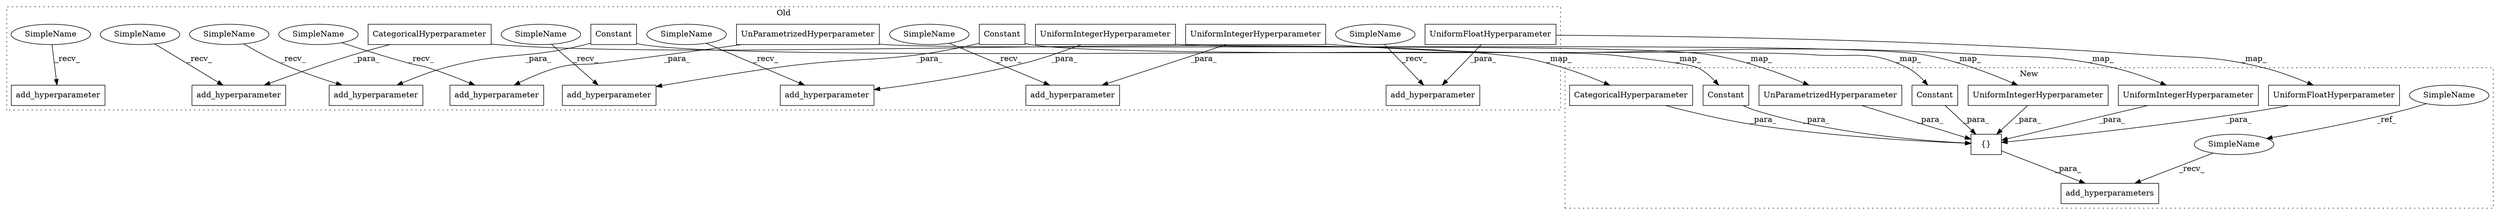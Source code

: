 digraph G {
subgraph cluster0 {
1 [label="CategoricalHyperparameter" a="32" s="3535,3610" l="26,1" shape="box"];
3 [label="add_hyperparameter" a="32" s="3516,3611" l="19,1" shape="box"];
7 [label="add_hyperparameter" a="32" s="3766,3836" l="19,1" shape="box"];
8 [label="UniformFloatHyperparameter" a="32" s="3785,3835" l="27,1" shape="box"];
10 [label="add_hyperparameter" a="32" s="4075,4134" l="19,1" shape="box"];
11 [label="Constant" a="32" s="4094,4133" l="9,1" shape="box"];
13 [label="add_hyperparameter" a="32" s="3630,3676" l="19,1" shape="box"];
14 [label="Constant" a="32" s="3649,3675" l="9,1" shape="box"];
16 [label="add_hyperparameter" a="32" s="4159,4231" l="19,1" shape="box"];
17 [label="UnParametrizedHyperparameter" a="32" s="4178,4230" l="29,1" shape="box"];
19 [label="add_hyperparameter" a="32" s="3864,3939" l="19,1" shape="box"];
21 [label="UniformIntegerHyperparameter" a="32" s="3883,3938" l="29,1" shape="box"];
22 [label="add_hyperparameter" a="32" s="3966,4040" l="19,1" shape="box"];
23 [label="UniformIntegerHyperparameter" a="32" s="3985,4039" l="29,1" shape="box"];
25 [label="add_hyperparameter" a="32" s="3699,3746" l="19,1" shape="box"];
27 [label="SimpleName" a="42" s="3627" l="2" shape="ellipse"];
28 [label="SimpleName" a="42" s="3763" l="2" shape="ellipse"];
29 [label="SimpleName" a="42" s="3963" l="2" shape="ellipse"];
30 [label="SimpleName" a="42" s="3513" l="2" shape="ellipse"];
31 [label="SimpleName" a="42" s="3861" l="2" shape="ellipse"];
32 [label="SimpleName" a="42" s="4072" l="2" shape="ellipse"];
33 [label="SimpleName" a="42" s="3696" l="2" shape="ellipse"];
34 [label="SimpleName" a="42" s="4156" l="2" shape="ellipse"];
label = "Old";
style="dotted";
}
subgraph cluster1 {
2 [label="CategoricalHyperparameter" a="32" s="3497,3572" l="26,1" shape="box"];
4 [label="{}" a="4" s="4070,4187" l="1,1" shape="box"];
5 [label="add_hyperparameters" a="32" s="4041,4188" l="20,1" shape="box"];
6 [label="SimpleName" a="42" s="3458" l="2" shape="ellipse"];
9 [label="UniformFloatHyperparameter" a="32" s="3678,3728" l="27,1" shape="box"];
12 [label="Constant" a="32" s="3918,3957" l="9,1" shape="box"];
15 [label="Constant" a="32" s="3588,3614" l="9,1" shape="box"];
18 [label="UnParametrizedHyperparameter" a="32" s="3979,4031" l="29,1" shape="box"];
20 [label="UniformIntegerHyperparameter" a="32" s="3753,3808" l="29,1" shape="box"];
24 [label="UniformIntegerHyperparameter" a="32" s="3832,3886" l="29,1" shape="box"];
26 [label="SimpleName" a="42" s="4038" l="2" shape="ellipse"];
label = "New";
style="dotted";
}
1 -> 2 [label="_map_"];
1 -> 3 [label="_para_"];
2 -> 4 [label="_para_"];
4 -> 5 [label="_para_"];
6 -> 26 [label="_ref_"];
8 -> 7 [label="_para_"];
8 -> 9 [label="_map_"];
9 -> 4 [label="_para_"];
11 -> 10 [label="_para_"];
11 -> 12 [label="_map_"];
12 -> 4 [label="_para_"];
14 -> 13 [label="_para_"];
14 -> 15 [label="_map_"];
15 -> 4 [label="_para_"];
17 -> 16 [label="_para_"];
17 -> 18 [label="_map_"];
18 -> 4 [label="_para_"];
20 -> 4 [label="_para_"];
21 -> 20 [label="_map_"];
21 -> 19 [label="_para_"];
23 -> 24 [label="_map_"];
23 -> 22 [label="_para_"];
24 -> 4 [label="_para_"];
26 -> 5 [label="_recv_"];
27 -> 13 [label="_recv_"];
28 -> 7 [label="_recv_"];
29 -> 22 [label="_recv_"];
30 -> 3 [label="_recv_"];
31 -> 19 [label="_recv_"];
32 -> 10 [label="_recv_"];
33 -> 25 [label="_recv_"];
34 -> 16 [label="_recv_"];
}